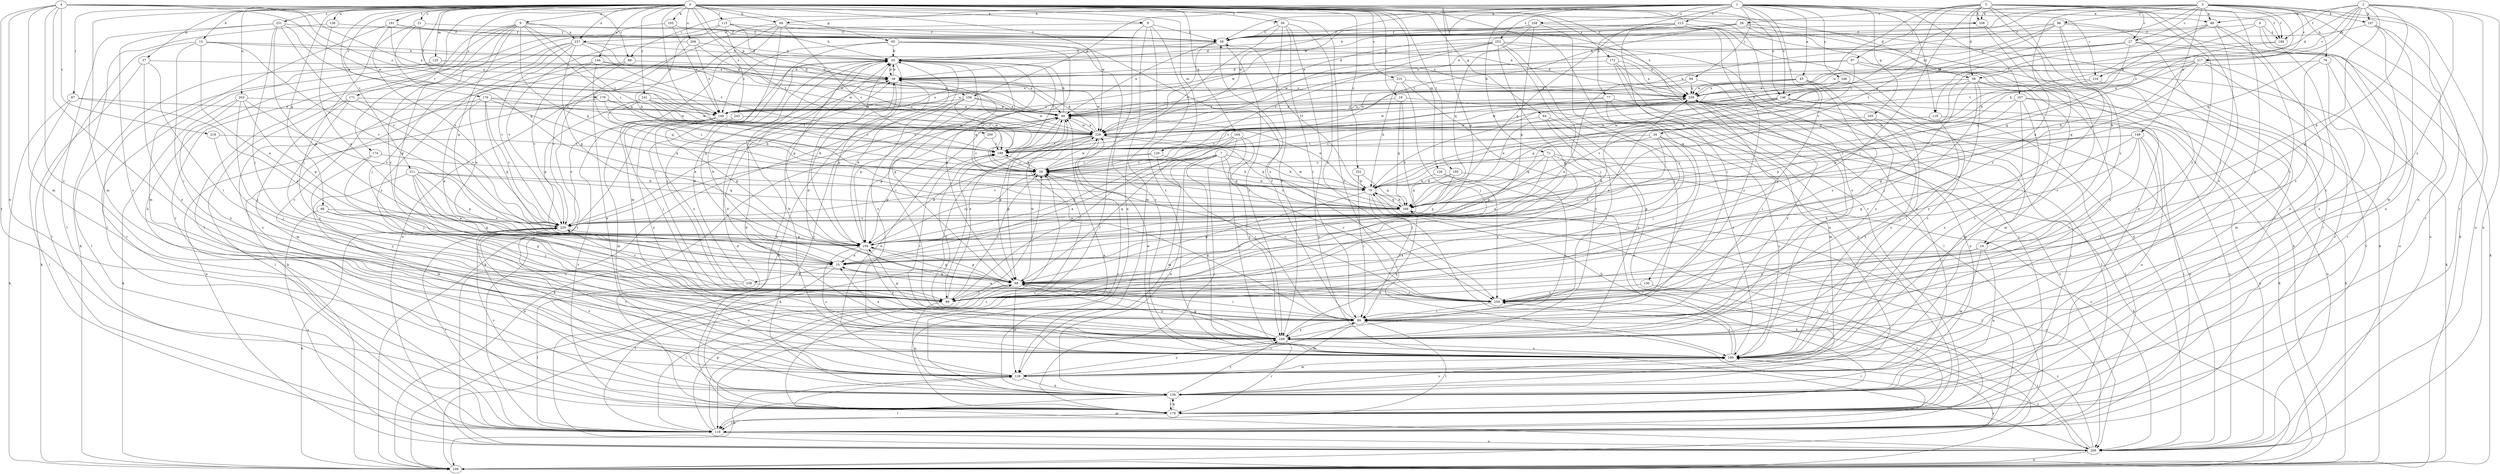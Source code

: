 strict digraph  {
0;
1;
2;
3;
4;
5;
6;
7;
8;
9;
10;
15;
18;
19;
20;
21;
26;
27;
28;
29;
37;
38;
39;
45;
48;
49;
56;
58;
64;
65;
66;
68;
69;
71;
77;
78;
79;
87;
88;
89;
94;
96;
97;
99;
105;
107;
108;
109;
115;
118;
119;
120;
125;
126;
129;
130;
138;
139;
144;
146;
148;
149;
156;
159;
164;
165;
167;
169;
170;
171;
172;
174;
176;
179;
189;
191;
195;
198;
199;
200;
203;
206;
209;
210;
211;
213;
216;
217;
218;
220;
229;
237;
238;
239;
241;
243;
248;
249;
251;
252;
253;
258;
259;
0 -> 8  [label=a];
0 -> 9  [label=a];
0 -> 15  [label=b];
0 -> 18  [label=b];
0 -> 19  [label=b];
0 -> 21  [label=c];
0 -> 37  [label=d];
0 -> 38  [label=d];
0 -> 56  [label=f];
0 -> 64  [label=g];
0 -> 65  [label=g];
0 -> 66  [label=g];
0 -> 69  [label=h];
0 -> 87  [label=i];
0 -> 105  [label=k];
0 -> 115  [label=l];
0 -> 120  [label=m];
0 -> 125  [label=m];
0 -> 126  [label=m];
0 -> 129  [label=m];
0 -> 130  [label=n];
0 -> 138  [label=n];
0 -> 144  [label=o];
0 -> 146  [label=o];
0 -> 156  [label=p];
0 -> 164  [label=q];
0 -> 170  [label=r];
0 -> 171  [label=r];
0 -> 172  [label=r];
0 -> 174  [label=r];
0 -> 176  [label=r];
0 -> 179  [label=r];
0 -> 189  [label=s];
0 -> 191  [label=t];
0 -> 195  [label=t];
0 -> 200  [label=u];
0 -> 203  [label=u];
0 -> 206  [label=u];
0 -> 210  [label=v];
0 -> 211  [label=v];
0 -> 229  [label=w];
0 -> 237  [label=x];
0 -> 241  [label=y];
0 -> 243  [label=y];
0 -> 251  [label=z];
0 -> 252  [label=z];
1 -> 26  [label=c];
1 -> 45  [label=e];
1 -> 48  [label=e];
1 -> 58  [label=f];
1 -> 69  [label=h];
1 -> 71  [label=h];
1 -> 77  [label=h];
1 -> 88  [label=i];
1 -> 94  [label=j];
1 -> 118  [label=l];
1 -> 146  [label=o];
1 -> 156  [label=p];
1 -> 159  [label=p];
1 -> 165  [label=q];
1 -> 167  [label=q];
1 -> 198  [label=t];
1 -> 213  [label=v];
1 -> 216  [label=v];
1 -> 229  [label=w];
1 -> 248  [label=y];
1 -> 253  [label=z];
1 -> 258  [label=z];
2 -> 19  [label=b];
2 -> 38  [label=d];
2 -> 48  [label=e];
2 -> 68  [label=g];
2 -> 107  [label=k];
2 -> 169  [label=q];
2 -> 179  [label=r];
2 -> 198  [label=t];
2 -> 209  [label=u];
2 -> 216  [label=v];
2 -> 217  [label=v];
2 -> 259  [label=z];
3 -> 10  [label=a];
3 -> 27  [label=c];
3 -> 48  [label=e];
3 -> 49  [label=e];
3 -> 78  [label=h];
3 -> 79  [label=h];
3 -> 96  [label=j];
3 -> 107  [label=k];
3 -> 108  [label=k];
3 -> 139  [label=n];
3 -> 146  [label=o];
3 -> 148  [label=o];
3 -> 198  [label=t];
3 -> 209  [label=u];
3 -> 217  [label=v];
3 -> 229  [label=w];
4 -> 49  [label=e];
4 -> 88  [label=i];
4 -> 89  [label=i];
4 -> 108  [label=k];
4 -> 129  [label=m];
4 -> 139  [label=n];
4 -> 149  [label=o];
4 -> 179  [label=r];
4 -> 189  [label=s];
4 -> 218  [label=v];
4 -> 229  [label=w];
5 -> 19  [label=b];
5 -> 27  [label=c];
5 -> 28  [label=c];
5 -> 38  [label=d];
5 -> 79  [label=h];
5 -> 89  [label=i];
5 -> 97  [label=j];
5 -> 99  [label=j];
5 -> 108  [label=k];
5 -> 109  [label=k];
5 -> 189  [label=s];
5 -> 220  [label=v];
5 -> 249  [label=y];
5 -> 259  [label=z];
6 -> 58  [label=f];
6 -> 118  [label=l];
6 -> 179  [label=r];
6 -> 189  [label=s];
6 -> 198  [label=t];
7 -> 10  [label=a];
7 -> 29  [label=c];
7 -> 79  [label=h];
7 -> 129  [label=m];
7 -> 139  [label=n];
7 -> 159  [label=p];
7 -> 169  [label=q];
7 -> 189  [label=s];
7 -> 220  [label=v];
7 -> 259  [label=z];
8 -> 58  [label=f];
8 -> 119  [label=l];
8 -> 129  [label=m];
8 -> 139  [label=n];
8 -> 189  [label=s];
8 -> 237  [label=x];
9 -> 29  [label=c];
9 -> 58  [label=f];
9 -> 68  [label=g];
9 -> 119  [label=l];
9 -> 139  [label=n];
9 -> 159  [label=p];
9 -> 169  [label=q];
9 -> 199  [label=t];
9 -> 237  [label=x];
9 -> 259  [label=z];
10 -> 68  [label=g];
10 -> 119  [label=l];
10 -> 238  [label=x];
15 -> 10  [label=a];
15 -> 20  [label=b];
15 -> 89  [label=i];
15 -> 119  [label=l];
15 -> 220  [label=v];
15 -> 239  [label=x];
18 -> 49  [label=e];
18 -> 169  [label=q];
18 -> 209  [label=u];
18 -> 220  [label=v];
19 -> 10  [label=a];
19 -> 129  [label=m];
19 -> 139  [label=n];
19 -> 259  [label=z];
20 -> 39  [label=d];
20 -> 68  [label=g];
20 -> 89  [label=i];
20 -> 99  [label=j];
20 -> 159  [label=p];
20 -> 169  [label=q];
20 -> 179  [label=r];
20 -> 189  [label=s];
20 -> 199  [label=t];
21 -> 49  [label=e];
21 -> 58  [label=f];
21 -> 169  [label=q];
21 -> 220  [label=v];
26 -> 10  [label=a];
26 -> 68  [label=g];
26 -> 99  [label=j];
26 -> 169  [label=q];
26 -> 189  [label=s];
26 -> 199  [label=t];
27 -> 20  [label=b];
27 -> 49  [label=e];
27 -> 109  [label=k];
27 -> 169  [label=q];
27 -> 199  [label=t];
27 -> 209  [label=u];
28 -> 39  [label=d];
28 -> 49  [label=e];
28 -> 58  [label=f];
28 -> 109  [label=k];
28 -> 139  [label=n];
28 -> 179  [label=r];
28 -> 199  [label=t];
29 -> 79  [label=h];
29 -> 199  [label=t];
29 -> 229  [label=w];
37 -> 39  [label=d];
37 -> 89  [label=i];
37 -> 109  [label=k];
37 -> 249  [label=y];
38 -> 68  [label=g];
38 -> 99  [label=j];
38 -> 129  [label=m];
38 -> 159  [label=p];
38 -> 189  [label=s];
38 -> 239  [label=x];
38 -> 249  [label=y];
39 -> 20  [label=b];
39 -> 29  [label=c];
39 -> 159  [label=p];
39 -> 229  [label=w];
39 -> 239  [label=x];
45 -> 68  [label=g];
45 -> 199  [label=t];
45 -> 229  [label=w];
45 -> 239  [label=x];
45 -> 249  [label=y];
45 -> 259  [label=z];
48 -> 58  [label=f];
48 -> 79  [label=h];
48 -> 89  [label=i];
48 -> 99  [label=j];
48 -> 139  [label=n];
48 -> 199  [label=t];
49 -> 20  [label=b];
49 -> 68  [label=g];
49 -> 99  [label=j];
49 -> 109  [label=k];
49 -> 159  [label=p];
49 -> 229  [label=w];
56 -> 29  [label=c];
56 -> 58  [label=f];
56 -> 89  [label=i];
56 -> 209  [label=u];
56 -> 249  [label=y];
56 -> 259  [label=z];
58 -> 20  [label=b];
58 -> 49  [label=e];
58 -> 220  [label=v];
58 -> 249  [label=y];
64 -> 89  [label=i];
64 -> 139  [label=n];
64 -> 229  [label=w];
64 -> 249  [label=y];
65 -> 20  [label=b];
65 -> 68  [label=g];
65 -> 99  [label=j];
65 -> 149  [label=o];
65 -> 189  [label=s];
65 -> 259  [label=z];
66 -> 68  [label=g];
66 -> 99  [label=j];
66 -> 209  [label=u];
66 -> 220  [label=v];
68 -> 20  [label=b];
68 -> 89  [label=i];
68 -> 99  [label=j];
68 -> 119  [label=l];
68 -> 129  [label=m];
68 -> 159  [label=p];
68 -> 229  [label=w];
68 -> 239  [label=x];
68 -> 249  [label=y];
68 -> 259  [label=z];
69 -> 29  [label=c];
69 -> 58  [label=f];
69 -> 68  [label=g];
69 -> 119  [label=l];
69 -> 129  [label=m];
69 -> 209  [label=u];
69 -> 239  [label=x];
71 -> 10  [label=a];
71 -> 29  [label=c];
71 -> 99  [label=j];
71 -> 109  [label=k];
71 -> 159  [label=p];
71 -> 209  [label=u];
77 -> 29  [label=c];
77 -> 119  [label=l];
77 -> 129  [label=m];
77 -> 149  [label=o];
77 -> 189  [label=s];
78 -> 39  [label=d];
78 -> 179  [label=r];
78 -> 189  [label=s];
78 -> 259  [label=z];
79 -> 49  [label=e];
79 -> 58  [label=f];
79 -> 68  [label=g];
79 -> 89  [label=i];
79 -> 109  [label=k];
79 -> 119  [label=l];
79 -> 169  [label=q];
87 -> 10  [label=a];
87 -> 109  [label=k];
87 -> 119  [label=l];
87 -> 149  [label=o];
88 -> 39  [label=d];
88 -> 109  [label=k];
88 -> 220  [label=v];
89 -> 49  [label=e];
89 -> 58  [label=f];
89 -> 119  [label=l];
89 -> 129  [label=m];
89 -> 159  [label=p];
89 -> 199  [label=t];
89 -> 249  [label=y];
94 -> 10  [label=a];
94 -> 149  [label=o];
94 -> 239  [label=x];
94 -> 259  [label=z];
96 -> 49  [label=e];
96 -> 58  [label=f];
96 -> 99  [label=j];
96 -> 119  [label=l];
96 -> 209  [label=u];
96 -> 229  [label=w];
96 -> 239  [label=x];
96 -> 259  [label=z];
97 -> 39  [label=d];
97 -> 79  [label=h];
97 -> 109  [label=k];
97 -> 149  [label=o];
97 -> 249  [label=y];
99 -> 29  [label=c];
99 -> 49  [label=e];
99 -> 139  [label=n];
105 -> 58  [label=f];
105 -> 149  [label=o];
105 -> 179  [label=r];
107 -> 58  [label=f];
107 -> 129  [label=m];
107 -> 139  [label=n];
107 -> 179  [label=r];
108 -> 58  [label=f];
108 -> 189  [label=s];
108 -> 259  [label=z];
109 -> 20  [label=b];
109 -> 29  [label=c];
109 -> 189  [label=s];
115 -> 20  [label=b];
115 -> 39  [label=d];
115 -> 58  [label=f];
115 -> 79  [label=h];
115 -> 119  [label=l];
115 -> 199  [label=t];
118 -> 29  [label=c];
118 -> 89  [label=i];
118 -> 119  [label=l];
118 -> 209  [label=u];
118 -> 229  [label=w];
119 -> 29  [label=c];
119 -> 68  [label=g];
119 -> 89  [label=i];
119 -> 209  [label=u];
119 -> 220  [label=v];
120 -> 29  [label=c];
120 -> 79  [label=h];
120 -> 89  [label=i];
120 -> 159  [label=p];
125 -> 39  [label=d];
125 -> 49  [label=e];
125 -> 119  [label=l];
125 -> 179  [label=r];
126 -> 79  [label=h];
126 -> 179  [label=r];
126 -> 259  [label=z];
129 -> 49  [label=e];
129 -> 89  [label=i];
129 -> 109  [label=k];
129 -> 139  [label=n];
129 -> 220  [label=v];
129 -> 249  [label=y];
130 -> 179  [label=r];
130 -> 259  [label=z];
138 -> 10  [label=a];
138 -> 58  [label=f];
138 -> 109  [label=k];
139 -> 20  [label=b];
139 -> 49  [label=e];
139 -> 119  [label=l];
139 -> 179  [label=r];
139 -> 189  [label=s];
139 -> 220  [label=v];
139 -> 249  [label=y];
144 -> 10  [label=a];
144 -> 39  [label=d];
144 -> 169  [label=q];
144 -> 220  [label=v];
144 -> 229  [label=w];
146 -> 10  [label=a];
146 -> 109  [label=k];
146 -> 149  [label=o];
146 -> 169  [label=q];
146 -> 189  [label=s];
146 -> 209  [label=u];
146 -> 229  [label=w];
148 -> 29  [label=c];
148 -> 68  [label=g];
148 -> 89  [label=i];
148 -> 99  [label=j];
148 -> 139  [label=n];
148 -> 199  [label=t];
148 -> 249  [label=y];
149 -> 99  [label=j];
149 -> 129  [label=m];
149 -> 159  [label=p];
149 -> 179  [label=r];
149 -> 229  [label=w];
149 -> 249  [label=y];
156 -> 49  [label=e];
156 -> 149  [label=o];
156 -> 159  [label=p];
156 -> 199  [label=t];
156 -> 209  [label=u];
156 -> 229  [label=w];
159 -> 10  [label=a];
159 -> 20  [label=b];
159 -> 29  [label=c];
159 -> 39  [label=d];
159 -> 68  [label=g];
159 -> 189  [label=s];
159 -> 249  [label=y];
164 -> 68  [label=g];
164 -> 99  [label=j];
164 -> 179  [label=r];
164 -> 189  [label=s];
164 -> 199  [label=t];
164 -> 249  [label=y];
165 -> 119  [label=l];
165 -> 189  [label=s];
165 -> 229  [label=w];
167 -> 109  [label=k];
167 -> 129  [label=m];
167 -> 149  [label=o];
167 -> 159  [label=p];
167 -> 189  [label=s];
167 -> 209  [label=u];
169 -> 29  [label=c];
169 -> 79  [label=h];
169 -> 119  [label=l];
169 -> 209  [label=u];
169 -> 220  [label=v];
169 -> 229  [label=w];
169 -> 239  [label=x];
170 -> 29  [label=c];
170 -> 49  [label=e];
170 -> 199  [label=t];
170 -> 209  [label=u];
171 -> 119  [label=l];
171 -> 129  [label=m];
171 -> 149  [label=o];
171 -> 220  [label=v];
171 -> 249  [label=y];
172 -> 39  [label=d];
172 -> 119  [label=l];
172 -> 139  [label=n];
172 -> 179  [label=r];
172 -> 239  [label=x];
174 -> 29  [label=c];
174 -> 99  [label=j];
174 -> 249  [label=y];
176 -> 10  [label=a];
176 -> 49  [label=e];
176 -> 159  [label=p];
176 -> 169  [label=q];
176 -> 189  [label=s];
176 -> 220  [label=v];
176 -> 229  [label=w];
179 -> 20  [label=b];
179 -> 29  [label=c];
179 -> 39  [label=d];
179 -> 119  [label=l];
179 -> 139  [label=n];
179 -> 220  [label=v];
189 -> 20  [label=b];
189 -> 79  [label=h];
189 -> 129  [label=m];
189 -> 229  [label=w];
189 -> 259  [label=z];
191 -> 58  [label=f];
191 -> 99  [label=j];
191 -> 129  [label=m];
191 -> 149  [label=o];
191 -> 239  [label=x];
195 -> 79  [label=h];
195 -> 159  [label=p];
195 -> 169  [label=q];
195 -> 249  [label=y];
198 -> 169  [label=q];
198 -> 199  [label=t];
199 -> 29  [label=c];
199 -> 159  [label=p];
200 -> 29  [label=c];
200 -> 199  [label=t];
203 -> 99  [label=j];
203 -> 109  [label=k];
203 -> 149  [label=o];
203 -> 159  [label=p];
203 -> 220  [label=v];
203 -> 249  [label=y];
206 -> 20  [label=b];
206 -> 139  [label=n];
206 -> 149  [label=o];
206 -> 220  [label=v];
206 -> 229  [label=w];
209 -> 20  [label=b];
209 -> 89  [label=i];
209 -> 109  [label=k];
209 -> 129  [label=m];
209 -> 189  [label=s];
209 -> 259  [label=z];
210 -> 79  [label=h];
210 -> 99  [label=j];
210 -> 149  [label=o];
210 -> 239  [label=x];
210 -> 249  [label=y];
211 -> 10  [label=a];
211 -> 68  [label=g];
211 -> 79  [label=h];
211 -> 99  [label=j];
211 -> 129  [label=m];
211 -> 159  [label=p];
211 -> 169  [label=q];
213 -> 20  [label=b];
213 -> 58  [label=f];
213 -> 89  [label=i];
213 -> 109  [label=k];
213 -> 169  [label=q];
213 -> 189  [label=s];
213 -> 209  [label=u];
216 -> 29  [label=c];
216 -> 129  [label=m];
216 -> 239  [label=x];
217 -> 39  [label=d];
217 -> 49  [label=e];
217 -> 79  [label=h];
217 -> 119  [label=l];
217 -> 169  [label=q];
217 -> 179  [label=r];
217 -> 239  [label=x];
218 -> 99  [label=j];
218 -> 199  [label=t];
220 -> 49  [label=e];
220 -> 109  [label=k];
220 -> 139  [label=n];
220 -> 159  [label=p];
229 -> 39  [label=d];
229 -> 49  [label=e];
229 -> 68  [label=g];
229 -> 109  [label=k];
229 -> 169  [label=q];
229 -> 179  [label=r];
229 -> 199  [label=t];
237 -> 20  [label=b];
237 -> 99  [label=j];
237 -> 159  [label=p];
237 -> 189  [label=s];
237 -> 199  [label=t];
237 -> 220  [label=v];
237 -> 229  [label=w];
237 -> 249  [label=y];
238 -> 39  [label=d];
238 -> 119  [label=l];
238 -> 220  [label=v];
238 -> 259  [label=z];
239 -> 49  [label=e];
239 -> 89  [label=i];
239 -> 139  [label=n];
239 -> 179  [label=r];
239 -> 209  [label=u];
239 -> 229  [label=w];
239 -> 249  [label=y];
241 -> 29  [label=c];
241 -> 49  [label=e];
241 -> 79  [label=h];
241 -> 159  [label=p];
241 -> 199  [label=t];
241 -> 229  [label=w];
243 -> 220  [label=v];
243 -> 229  [label=w];
243 -> 259  [label=z];
248 -> 189  [label=s];
248 -> 220  [label=v];
248 -> 239  [label=x];
249 -> 10  [label=a];
249 -> 39  [label=d];
249 -> 68  [label=g];
249 -> 169  [label=q];
249 -> 179  [label=r];
249 -> 189  [label=s];
249 -> 199  [label=t];
249 -> 239  [label=x];
251 -> 10  [label=a];
251 -> 58  [label=f];
251 -> 99  [label=j];
251 -> 119  [label=l];
251 -> 149  [label=o];
251 -> 189  [label=s];
251 -> 220  [label=v];
252 -> 79  [label=h];
252 -> 89  [label=i];
252 -> 169  [label=q];
253 -> 20  [label=b];
253 -> 29  [label=c];
253 -> 39  [label=d];
253 -> 68  [label=g];
253 -> 89  [label=i];
253 -> 99  [label=j];
253 -> 119  [label=l];
253 -> 229  [label=w];
253 -> 239  [label=x];
258 -> 58  [label=f];
258 -> 99  [label=j];
258 -> 139  [label=n];
258 -> 159  [label=p];
258 -> 169  [label=q];
258 -> 229  [label=w];
259 -> 10  [label=a];
259 -> 29  [label=c];
259 -> 39  [label=d];
259 -> 89  [label=i];
}
